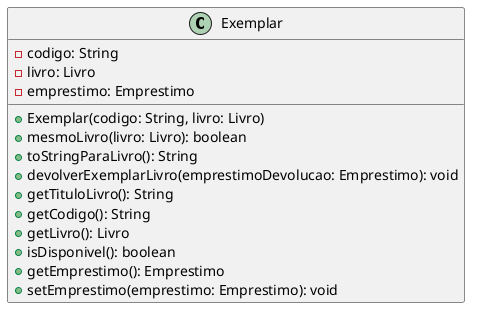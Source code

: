 @startuml

class Exemplar {
    - codigo: String
    - livro: Livro
    - emprestimo: Emprestimo

    +Exemplar(codigo: String, livro: Livro)
    +mesmoLivro(livro: Livro): boolean
    +toStringParaLivro(): String
    +devolverExemplarLivro(emprestimoDevolucao: Emprestimo): void
    +getTituloLivro(): String
    +getCodigo(): String
    +getLivro(): Livro
    +isDisponivel(): boolean
    +getEmprestimo(): Emprestimo
    +setEmprestimo(emprestimo: Emprestimo): void
}

@enduml